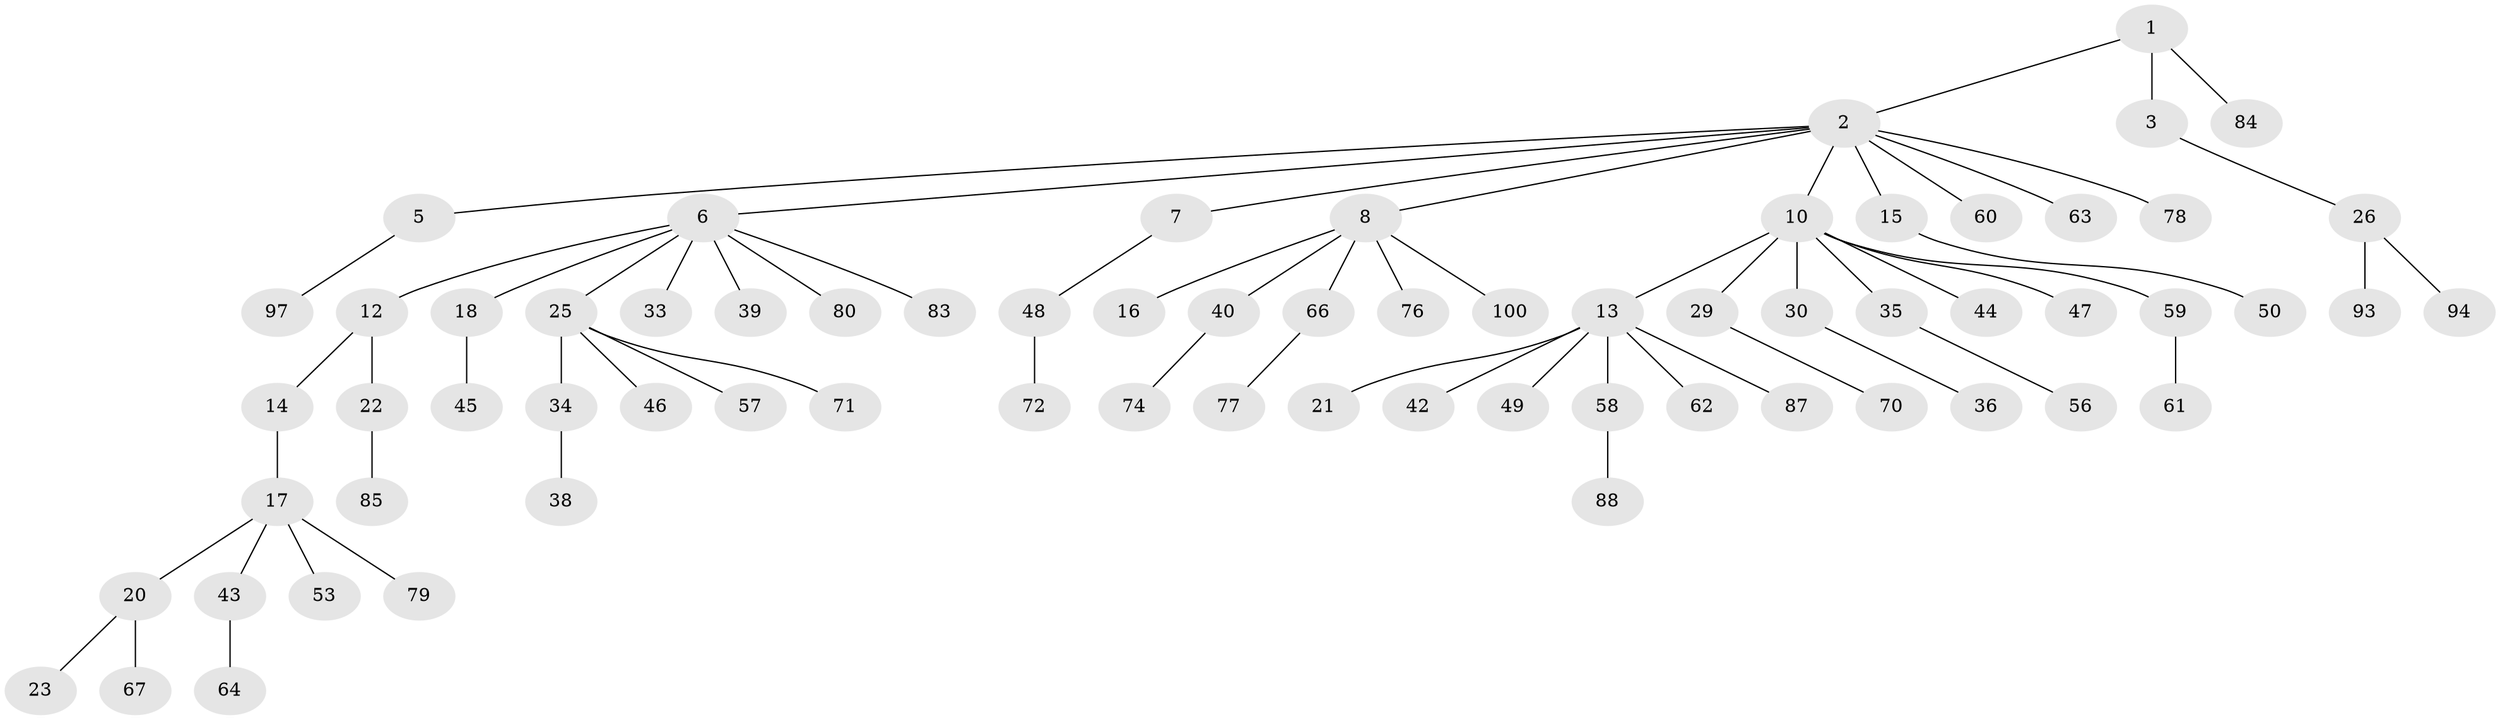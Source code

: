 // original degree distribution, {4: 0.05, 8: 0.01, 2: 0.2, 3: 0.13, 9: 0.01, 5: 0.04, 7: 0.01, 1: 0.55}
// Generated by graph-tools (version 1.1) at 2025/38/02/21/25 10:38:55]
// undirected, 69 vertices, 68 edges
graph export_dot {
graph [start="1"]
  node [color=gray90,style=filled];
  1 [super="+68"];
  2 [super="+4"];
  3;
  5 [super="+31"];
  6 [super="+11"];
  7 [super="+52"];
  8 [super="+9"];
  10 [super="+32"];
  12 [super="+19"];
  13 [super="+37"];
  14;
  15;
  16 [super="+89"];
  17 [super="+27"];
  18;
  20 [super="+24"];
  21;
  22 [super="+54"];
  23;
  25 [super="+28"];
  26 [super="+65"];
  29 [super="+82"];
  30;
  33;
  34 [super="+41"];
  35 [super="+51"];
  36 [super="+55"];
  38;
  39;
  40 [super="+92"];
  42;
  43 [super="+91"];
  44;
  45 [super="+96"];
  46 [super="+73"];
  47 [super="+98"];
  48;
  49;
  50 [super="+86"];
  53;
  56;
  57 [super="+75"];
  58 [super="+69"];
  59 [super="+81"];
  60 [super="+99"];
  61;
  62;
  63;
  64 [super="+90"];
  66;
  67;
  70;
  71;
  72 [super="+95"];
  74;
  76;
  77;
  78;
  79;
  80;
  83;
  84;
  85;
  87;
  88;
  93;
  94;
  97;
  100;
  1 -- 2;
  1 -- 3;
  1 -- 84;
  2 -- 5;
  2 -- 6;
  2 -- 8;
  2 -- 10;
  2 -- 15;
  2 -- 60;
  2 -- 7;
  2 -- 78;
  2 -- 63;
  3 -- 26;
  5 -- 97;
  6 -- 12;
  6 -- 18;
  6 -- 25;
  6 -- 33;
  6 -- 39;
  6 -- 80;
  6 -- 83;
  7 -- 48;
  8 -- 40;
  8 -- 66;
  8 -- 76;
  8 -- 16;
  8 -- 100;
  10 -- 13;
  10 -- 29;
  10 -- 30;
  10 -- 47;
  10 -- 59;
  10 -- 35;
  10 -- 44;
  12 -- 14;
  12 -- 22;
  13 -- 21;
  13 -- 42;
  13 -- 49;
  13 -- 58;
  13 -- 62;
  13 -- 87;
  14 -- 17;
  15 -- 50;
  17 -- 20;
  17 -- 53;
  17 -- 79;
  17 -- 43;
  18 -- 45;
  20 -- 23;
  20 -- 67;
  22 -- 85;
  25 -- 34;
  25 -- 46;
  25 -- 71;
  25 -- 57;
  26 -- 93;
  26 -- 94;
  29 -- 70;
  30 -- 36;
  34 -- 38;
  35 -- 56;
  40 -- 74;
  43 -- 64;
  48 -- 72;
  58 -- 88;
  59 -- 61;
  66 -- 77;
}
